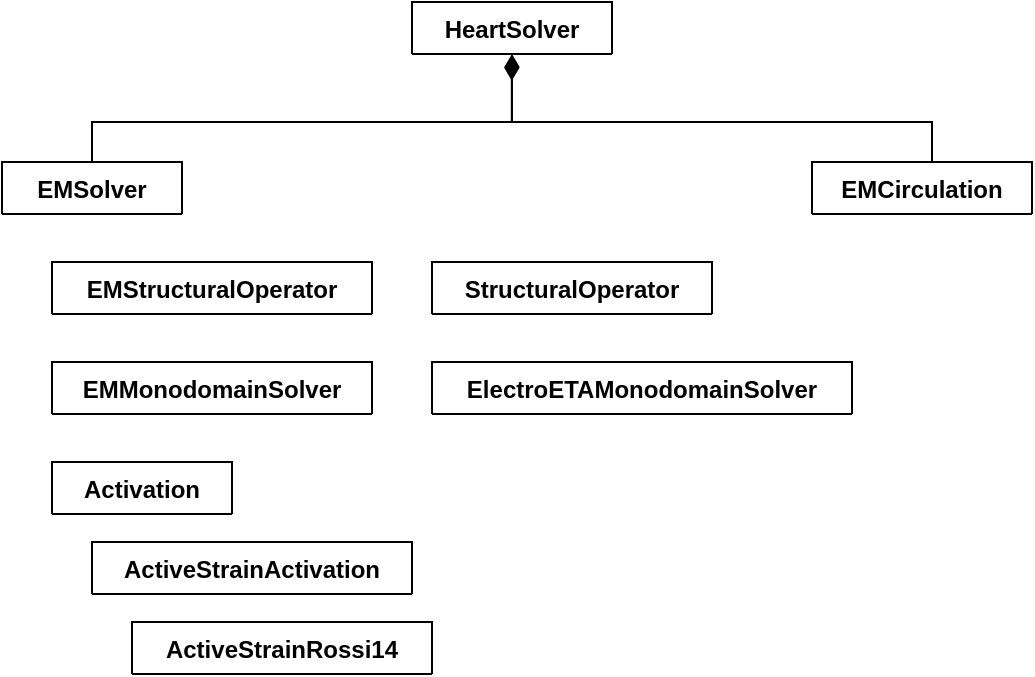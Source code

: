 <mxfile version="14.4.3" type="github">
  <diagram id="oQd3UHTAf_vaa32qaye1" name="Page-1">
    <mxGraphModel dx="655" dy="468" grid="1" gridSize="10" guides="1" tooltips="1" connect="1" arrows="1" fold="1" page="1" pageScale="1" pageWidth="827" pageHeight="1169" math="0" shadow="0">
      <root>
        <mxCell id="0" />
        <mxCell id="1" parent="0" />
        <mxCell id="06s8dhJWcLlkRPSXNvx8-6" value="HeartSolver" style="swimlane;fontStyle=1;align=center;verticalAlign=top;childLayout=stackLayout;horizontal=1;startSize=26;horizontalStack=0;resizeParent=1;resizeParentMax=0;resizeLast=0;collapsible=1;marginBottom=0;" parent="1" vertex="1" collapsed="1">
          <mxGeometry x="360" y="60" width="100" height="26" as="geometry">
            <mxRectangle x="330" y="10" width="160" height="86" as="alternateBounds" />
          </mxGeometry>
        </mxCell>
        <mxCell id="06s8dhJWcLlkRPSXNvx8-7" value="+ field: type" style="text;strokeColor=none;fillColor=none;align=left;verticalAlign=top;spacingLeft=4;spacingRight=4;overflow=hidden;rotatable=0;points=[[0,0.5],[1,0.5]];portConstraint=eastwest;" parent="06s8dhJWcLlkRPSXNvx8-6" vertex="1">
          <mxGeometry y="26" width="100" height="26" as="geometry" />
        </mxCell>
        <mxCell id="06s8dhJWcLlkRPSXNvx8-8" value="" style="line;strokeWidth=1;fillColor=none;align=left;verticalAlign=middle;spacingTop=-1;spacingLeft=3;spacingRight=3;rotatable=0;labelPosition=right;points=[];portConstraint=eastwest;" parent="06s8dhJWcLlkRPSXNvx8-6" vertex="1">
          <mxGeometry y="52" width="100" height="8" as="geometry" />
        </mxCell>
        <mxCell id="06s8dhJWcLlkRPSXNvx8-9" value="+ method(type): type" style="text;strokeColor=none;fillColor=none;align=left;verticalAlign=top;spacingLeft=4;spacingRight=4;overflow=hidden;rotatable=0;points=[[0,0.5],[1,0.5]];portConstraint=eastwest;" parent="06s8dhJWcLlkRPSXNvx8-6" vertex="1">
          <mxGeometry y="60" width="100" height="26" as="geometry" />
        </mxCell>
        <mxCell id="dy3DogQ9UxzAgeH9BKh2-3" style="edgeStyle=orthogonalEdgeStyle;rounded=0;orthogonalLoop=1;jettySize=auto;html=1;endArrow=diamondThin;endFill=1;endSize=10;entryX=0.499;entryY=1.017;entryDx=0;entryDy=0;entryPerimeter=0;" edge="1" parent="1" source="06s8dhJWcLlkRPSXNvx8-11" target="06s8dhJWcLlkRPSXNvx8-9">
          <mxGeometry relative="1" as="geometry">
            <mxPoint x="380" y="96" as="targetPoint" />
            <Array as="points">
              <mxPoint x="200" y="120" />
              <mxPoint x="410" y="120" />
            </Array>
          </mxGeometry>
        </mxCell>
        <mxCell id="06s8dhJWcLlkRPSXNvx8-11" value="EMSolver&#xa;" style="swimlane;fontStyle=1;align=center;verticalAlign=top;childLayout=stackLayout;horizontal=1;startSize=26;horizontalStack=0;resizeParent=1;resizeParentMax=0;resizeLast=0;collapsible=1;marginBottom=0;" parent="1" vertex="1" collapsed="1">
          <mxGeometry x="155" y="140" width="90" height="26" as="geometry">
            <mxRectangle x="120" y="140" width="160" height="86" as="alternateBounds" />
          </mxGeometry>
        </mxCell>
        <mxCell id="06s8dhJWcLlkRPSXNvx8-12" value="+ field: type" style="text;strokeColor=none;fillColor=none;align=left;verticalAlign=top;spacingLeft=4;spacingRight=4;overflow=hidden;rotatable=0;points=[[0,0.5],[1,0.5]];portConstraint=eastwest;" parent="06s8dhJWcLlkRPSXNvx8-11" vertex="1">
          <mxGeometry y="26" width="90" height="26" as="geometry" />
        </mxCell>
        <mxCell id="06s8dhJWcLlkRPSXNvx8-13" value="" style="line;strokeWidth=1;fillColor=none;align=left;verticalAlign=middle;spacingTop=-1;spacingLeft=3;spacingRight=3;rotatable=0;labelPosition=right;points=[];portConstraint=eastwest;" parent="06s8dhJWcLlkRPSXNvx8-11" vertex="1">
          <mxGeometry y="52" width="90" height="8" as="geometry" />
        </mxCell>
        <mxCell id="06s8dhJWcLlkRPSXNvx8-14" value="+ method(type): type" style="text;strokeColor=none;fillColor=none;align=left;verticalAlign=top;spacingLeft=4;spacingRight=4;overflow=hidden;rotatable=0;points=[[0,0.5],[1,0.5]];portConstraint=eastwest;" parent="06s8dhJWcLlkRPSXNvx8-11" vertex="1">
          <mxGeometry y="60" width="90" height="26" as="geometry" />
        </mxCell>
        <mxCell id="dy3DogQ9UxzAgeH9BKh2-4" style="edgeStyle=orthogonalEdgeStyle;rounded=0;orthogonalLoop=1;jettySize=auto;html=1;endArrow=diamondThin;endFill=1;endSize=10;entryX=0.5;entryY=1;entryDx=0;entryDy=0;" edge="1" parent="1" source="06s8dhJWcLlkRPSXNvx8-15" target="06s8dhJWcLlkRPSXNvx8-6">
          <mxGeometry relative="1" as="geometry">
            <mxPoint x="410" y="96" as="targetPoint" />
            <Array as="points">
              <mxPoint x="620" y="120" />
              <mxPoint x="410" y="120" />
            </Array>
          </mxGeometry>
        </mxCell>
        <mxCell id="06s8dhJWcLlkRPSXNvx8-15" value="EMCirculation" style="swimlane;fontStyle=1;align=center;verticalAlign=top;childLayout=stackLayout;horizontal=1;startSize=26;horizontalStack=0;resizeParent=1;resizeParentMax=0;resizeLast=0;collapsible=1;marginBottom=0;" parent="1" vertex="1" collapsed="1">
          <mxGeometry x="560" y="140" width="110" height="26" as="geometry">
            <mxRectangle x="540" y="140" width="160" height="86" as="alternateBounds" />
          </mxGeometry>
        </mxCell>
        <mxCell id="06s8dhJWcLlkRPSXNvx8-16" value="+ field: type" style="text;strokeColor=none;fillColor=none;align=left;verticalAlign=top;spacingLeft=4;spacingRight=4;overflow=hidden;rotatable=0;points=[[0,0.5],[1,0.5]];portConstraint=eastwest;" parent="06s8dhJWcLlkRPSXNvx8-15" vertex="1">
          <mxGeometry y="26" width="110" height="26" as="geometry" />
        </mxCell>
        <mxCell id="06s8dhJWcLlkRPSXNvx8-17" value="" style="line;strokeWidth=1;fillColor=none;align=left;verticalAlign=middle;spacingTop=-1;spacingLeft=3;spacingRight=3;rotatable=0;labelPosition=right;points=[];portConstraint=eastwest;" parent="06s8dhJWcLlkRPSXNvx8-15" vertex="1">
          <mxGeometry y="52" width="110" height="8" as="geometry" />
        </mxCell>
        <mxCell id="06s8dhJWcLlkRPSXNvx8-18" value="+ method(type): type" style="text;strokeColor=none;fillColor=none;align=left;verticalAlign=top;spacingLeft=4;spacingRight=4;overflow=hidden;rotatable=0;points=[[0,0.5],[1,0.5]];portConstraint=eastwest;" parent="06s8dhJWcLlkRPSXNvx8-15" vertex="1">
          <mxGeometry y="60" width="110" height="26" as="geometry" />
        </mxCell>
        <mxCell id="dy3DogQ9UxzAgeH9BKh2-9" value="EMStructuralOperator" style="swimlane;fontStyle=1;align=center;verticalAlign=top;childLayout=stackLayout;horizontal=1;startSize=26;horizontalStack=0;resizeParent=1;resizeParentMax=0;resizeLast=0;collapsible=1;marginBottom=0;" vertex="1" collapsed="1" parent="1">
          <mxGeometry x="180" y="190" width="160" height="26" as="geometry">
            <mxRectangle x="410" y="180" width="160" height="86" as="alternateBounds" />
          </mxGeometry>
        </mxCell>
        <mxCell id="dy3DogQ9UxzAgeH9BKh2-10" value="+ field: type" style="text;strokeColor=none;fillColor=none;align=left;verticalAlign=top;spacingLeft=4;spacingRight=4;overflow=hidden;rotatable=0;points=[[0,0.5],[1,0.5]];portConstraint=eastwest;" vertex="1" parent="dy3DogQ9UxzAgeH9BKh2-9">
          <mxGeometry y="26" width="160" height="26" as="geometry" />
        </mxCell>
        <mxCell id="dy3DogQ9UxzAgeH9BKh2-11" value="" style="line;strokeWidth=1;fillColor=none;align=left;verticalAlign=middle;spacingTop=-1;spacingLeft=3;spacingRight=3;rotatable=0;labelPosition=right;points=[];portConstraint=eastwest;" vertex="1" parent="dy3DogQ9UxzAgeH9BKh2-9">
          <mxGeometry y="52" width="160" height="8" as="geometry" />
        </mxCell>
        <mxCell id="dy3DogQ9UxzAgeH9BKh2-12" value="+ method(type): type" style="text;strokeColor=none;fillColor=none;align=left;verticalAlign=top;spacingLeft=4;spacingRight=4;overflow=hidden;rotatable=0;points=[[0,0.5],[1,0.5]];portConstraint=eastwest;" vertex="1" parent="dy3DogQ9UxzAgeH9BKh2-9">
          <mxGeometry y="60" width="160" height="26" as="geometry" />
        </mxCell>
        <mxCell id="dy3DogQ9UxzAgeH9BKh2-25" value="ElectroETAMonodomainSolver" style="swimlane;fontStyle=1;align=center;verticalAlign=top;childLayout=stackLayout;horizontal=1;startSize=26;horizontalStack=0;resizeParent=1;resizeParentMax=0;resizeLast=0;collapsible=1;marginBottom=0;" vertex="1" collapsed="1" parent="1">
          <mxGeometry x="370" y="240" width="210" height="26" as="geometry">
            <mxRectangle x="200" y="290" width="190" height="86" as="alternateBounds" />
          </mxGeometry>
        </mxCell>
        <mxCell id="dy3DogQ9UxzAgeH9BKh2-26" value="+ field: type" style="text;strokeColor=none;fillColor=none;align=left;verticalAlign=top;spacingLeft=4;spacingRight=4;overflow=hidden;rotatable=0;points=[[0,0.5],[1,0.5]];portConstraint=eastwest;" vertex="1" parent="dy3DogQ9UxzAgeH9BKh2-25">
          <mxGeometry y="26" width="210" height="26" as="geometry" />
        </mxCell>
        <mxCell id="dy3DogQ9UxzAgeH9BKh2-27" value="" style="line;strokeWidth=1;fillColor=none;align=left;verticalAlign=middle;spacingTop=-1;spacingLeft=3;spacingRight=3;rotatable=0;labelPosition=right;points=[];portConstraint=eastwest;" vertex="1" parent="dy3DogQ9UxzAgeH9BKh2-25">
          <mxGeometry y="52" width="210" height="8" as="geometry" />
        </mxCell>
        <mxCell id="dy3DogQ9UxzAgeH9BKh2-28" value="+ method(type): type" style="text;strokeColor=none;fillColor=none;align=left;verticalAlign=top;spacingLeft=4;spacingRight=4;overflow=hidden;rotatable=0;points=[[0,0.5],[1,0.5]];portConstraint=eastwest;" vertex="1" parent="dy3DogQ9UxzAgeH9BKh2-25">
          <mxGeometry y="60" width="210" height="26" as="geometry" />
        </mxCell>
        <mxCell id="dy3DogQ9UxzAgeH9BKh2-29" value="EMMonodomainSolver" style="swimlane;fontStyle=1;align=center;verticalAlign=top;childLayout=stackLayout;horizontal=1;startSize=26;horizontalStack=0;resizeParent=1;resizeParentMax=0;resizeLast=0;collapsible=1;marginBottom=0;" vertex="1" collapsed="1" parent="1">
          <mxGeometry x="180" y="240" width="160" height="26" as="geometry">
            <mxRectangle x="190" y="330" width="160" height="86" as="alternateBounds" />
          </mxGeometry>
        </mxCell>
        <mxCell id="dy3DogQ9UxzAgeH9BKh2-30" value="+ field: type" style="text;strokeColor=none;fillColor=none;align=left;verticalAlign=top;spacingLeft=4;spacingRight=4;overflow=hidden;rotatable=0;points=[[0,0.5],[1,0.5]];portConstraint=eastwest;" vertex="1" parent="dy3DogQ9UxzAgeH9BKh2-29">
          <mxGeometry y="26" width="160" height="26" as="geometry" />
        </mxCell>
        <mxCell id="dy3DogQ9UxzAgeH9BKh2-31" value="" style="line;strokeWidth=1;fillColor=none;align=left;verticalAlign=middle;spacingTop=-1;spacingLeft=3;spacingRight=3;rotatable=0;labelPosition=right;points=[];portConstraint=eastwest;" vertex="1" parent="dy3DogQ9UxzAgeH9BKh2-29">
          <mxGeometry y="52" width="160" height="8" as="geometry" />
        </mxCell>
        <mxCell id="dy3DogQ9UxzAgeH9BKh2-32" value="+ method(type): type" style="text;strokeColor=none;fillColor=none;align=left;verticalAlign=top;spacingLeft=4;spacingRight=4;overflow=hidden;rotatable=0;points=[[0,0.5],[1,0.5]];portConstraint=eastwest;" vertex="1" parent="dy3DogQ9UxzAgeH9BKh2-29">
          <mxGeometry y="60" width="160" height="26" as="geometry" />
        </mxCell>
        <mxCell id="dy3DogQ9UxzAgeH9BKh2-33" value="Activation" style="swimlane;fontStyle=1;align=center;verticalAlign=top;childLayout=stackLayout;horizontal=1;startSize=26;horizontalStack=0;resizeParent=1;resizeParentMax=0;resizeLast=0;collapsible=1;marginBottom=0;" vertex="1" collapsed="1" parent="1">
          <mxGeometry x="180" y="290" width="90" height="26" as="geometry">
            <mxRectangle x="290" y="290" width="160" height="86" as="alternateBounds" />
          </mxGeometry>
        </mxCell>
        <mxCell id="dy3DogQ9UxzAgeH9BKh2-34" value="+ field: type" style="text;strokeColor=none;fillColor=none;align=left;verticalAlign=top;spacingLeft=4;spacingRight=4;overflow=hidden;rotatable=0;points=[[0,0.5],[1,0.5]];portConstraint=eastwest;" vertex="1" parent="dy3DogQ9UxzAgeH9BKh2-33">
          <mxGeometry y="26" width="90" height="26" as="geometry" />
        </mxCell>
        <mxCell id="dy3DogQ9UxzAgeH9BKh2-35" value="" style="line;strokeWidth=1;fillColor=none;align=left;verticalAlign=middle;spacingTop=-1;spacingLeft=3;spacingRight=3;rotatable=0;labelPosition=right;points=[];portConstraint=eastwest;" vertex="1" parent="dy3DogQ9UxzAgeH9BKh2-33">
          <mxGeometry y="52" width="90" height="8" as="geometry" />
        </mxCell>
        <mxCell id="dy3DogQ9UxzAgeH9BKh2-36" value="+ method(type): type" style="text;strokeColor=none;fillColor=none;align=left;verticalAlign=top;spacingLeft=4;spacingRight=4;overflow=hidden;rotatable=0;points=[[0,0.5],[1,0.5]];portConstraint=eastwest;" vertex="1" parent="dy3DogQ9UxzAgeH9BKh2-33">
          <mxGeometry y="60" width="90" height="26" as="geometry" />
        </mxCell>
        <mxCell id="dy3DogQ9UxzAgeH9BKh2-37" value="StructuralOperator" style="swimlane;fontStyle=1;align=center;verticalAlign=top;childLayout=stackLayout;horizontal=1;startSize=26;horizontalStack=0;resizeParent=1;resizeParentMax=0;resizeLast=0;collapsible=1;marginBottom=0;" vertex="1" collapsed="1" parent="1">
          <mxGeometry x="370" y="190" width="140" height="26" as="geometry">
            <mxRectangle x="300" y="300" width="160" height="86" as="alternateBounds" />
          </mxGeometry>
        </mxCell>
        <mxCell id="dy3DogQ9UxzAgeH9BKh2-38" value="+ field: type" style="text;strokeColor=none;fillColor=none;align=left;verticalAlign=top;spacingLeft=4;spacingRight=4;overflow=hidden;rotatable=0;points=[[0,0.5],[1,0.5]];portConstraint=eastwest;" vertex="1" parent="dy3DogQ9UxzAgeH9BKh2-37">
          <mxGeometry y="26" width="140" height="26" as="geometry" />
        </mxCell>
        <mxCell id="dy3DogQ9UxzAgeH9BKh2-39" value="" style="line;strokeWidth=1;fillColor=none;align=left;verticalAlign=middle;spacingTop=-1;spacingLeft=3;spacingRight=3;rotatable=0;labelPosition=right;points=[];portConstraint=eastwest;" vertex="1" parent="dy3DogQ9UxzAgeH9BKh2-37">
          <mxGeometry y="52" width="140" height="8" as="geometry" />
        </mxCell>
        <mxCell id="dy3DogQ9UxzAgeH9BKh2-40" value="+ method(type): type" style="text;strokeColor=none;fillColor=none;align=left;verticalAlign=top;spacingLeft=4;spacingRight=4;overflow=hidden;rotatable=0;points=[[0,0.5],[1,0.5]];portConstraint=eastwest;" vertex="1" parent="dy3DogQ9UxzAgeH9BKh2-37">
          <mxGeometry y="60" width="140" height="26" as="geometry" />
        </mxCell>
        <mxCell id="dy3DogQ9UxzAgeH9BKh2-41" value="ActiveStrainRossi14" style="swimlane;fontStyle=1;align=center;verticalAlign=top;childLayout=stackLayout;horizontal=1;startSize=26;horizontalStack=0;resizeParent=1;resizeParentMax=0;resizeLast=0;collapsible=1;marginBottom=0;" vertex="1" collapsed="1" parent="1">
          <mxGeometry x="220" y="370" width="150" height="26" as="geometry">
            <mxRectangle x="300" y="300" width="160" height="86" as="alternateBounds" />
          </mxGeometry>
        </mxCell>
        <mxCell id="dy3DogQ9UxzAgeH9BKh2-42" value="+ field: type" style="text;strokeColor=none;fillColor=none;align=left;verticalAlign=top;spacingLeft=4;spacingRight=4;overflow=hidden;rotatable=0;points=[[0,0.5],[1,0.5]];portConstraint=eastwest;" vertex="1" parent="dy3DogQ9UxzAgeH9BKh2-41">
          <mxGeometry y="26" width="150" height="26" as="geometry" />
        </mxCell>
        <mxCell id="dy3DogQ9UxzAgeH9BKh2-43" value="" style="line;strokeWidth=1;fillColor=none;align=left;verticalAlign=middle;spacingTop=-1;spacingLeft=3;spacingRight=3;rotatable=0;labelPosition=right;points=[];portConstraint=eastwest;" vertex="1" parent="dy3DogQ9UxzAgeH9BKh2-41">
          <mxGeometry y="52" width="150" height="8" as="geometry" />
        </mxCell>
        <mxCell id="dy3DogQ9UxzAgeH9BKh2-44" value="+ method(type): type" style="text;strokeColor=none;fillColor=none;align=left;verticalAlign=top;spacingLeft=4;spacingRight=4;overflow=hidden;rotatable=0;points=[[0,0.5],[1,0.5]];portConstraint=eastwest;" vertex="1" parent="dy3DogQ9UxzAgeH9BKh2-41">
          <mxGeometry y="60" width="150" height="26" as="geometry" />
        </mxCell>
        <mxCell id="dy3DogQ9UxzAgeH9BKh2-45" value="ActiveStrainActivation" style="swimlane;fontStyle=1;align=center;verticalAlign=top;childLayout=stackLayout;horizontal=1;startSize=26;horizontalStack=0;resizeParent=1;resizeParentMax=0;resizeLast=0;collapsible=1;marginBottom=0;" vertex="1" collapsed="1" parent="1">
          <mxGeometry x="200" y="330" width="160" height="26" as="geometry">
            <mxRectangle x="254" y="316" width="160" height="86" as="alternateBounds" />
          </mxGeometry>
        </mxCell>
        <mxCell id="dy3DogQ9UxzAgeH9BKh2-46" value="+ field: type" style="text;strokeColor=none;fillColor=none;align=left;verticalAlign=top;spacingLeft=4;spacingRight=4;overflow=hidden;rotatable=0;points=[[0,0.5],[1,0.5]];portConstraint=eastwest;" vertex="1" parent="dy3DogQ9UxzAgeH9BKh2-45">
          <mxGeometry y="26" width="160" height="26" as="geometry" />
        </mxCell>
        <mxCell id="dy3DogQ9UxzAgeH9BKh2-47" value="" style="line;strokeWidth=1;fillColor=none;align=left;verticalAlign=middle;spacingTop=-1;spacingLeft=3;spacingRight=3;rotatable=0;labelPosition=right;points=[];portConstraint=eastwest;" vertex="1" parent="dy3DogQ9UxzAgeH9BKh2-45">
          <mxGeometry y="52" width="160" height="8" as="geometry" />
        </mxCell>
        <mxCell id="dy3DogQ9UxzAgeH9BKh2-48" value="+ method(type): type" style="text;strokeColor=none;fillColor=none;align=left;verticalAlign=top;spacingLeft=4;spacingRight=4;overflow=hidden;rotatable=0;points=[[0,0.5],[1,0.5]];portConstraint=eastwest;" vertex="1" parent="dy3DogQ9UxzAgeH9BKh2-45">
          <mxGeometry y="60" width="160" height="26" as="geometry" />
        </mxCell>
      </root>
    </mxGraphModel>
  </diagram>
</mxfile>
